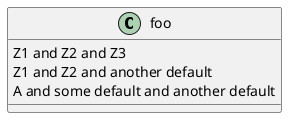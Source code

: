 {
  "sha1": "iiqk65e9v4npo36u40dygjx2uu2rya8",
  "insertion": {
    "when": "2024-06-03T18:59:30.772Z",
    "user": "plantuml@gmail.com"
  }
}
@startuml
!define some_macro(x, y = "some default" , z = 'another default' ) x and y and z

class foo {
  some_macro(Z1, Z2, Z3)
  some_macro(Z1, Z2)
  some_macro(A)
}

@enduml
